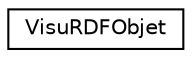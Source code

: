 digraph "Graphical Class Hierarchy"
{
  edge [fontname="Helvetica",fontsize="10",labelfontname="Helvetica",labelfontsize="10"];
  node [fontname="Helvetica",fontsize="10",shape=record];
  rankdir="LR";
  Node1 [label="VisuRDFObjet",height=0.2,width=0.4,color="black", fillcolor="white", style="filled",URL="$class_visu_r_d_f_objet.html"];
}
